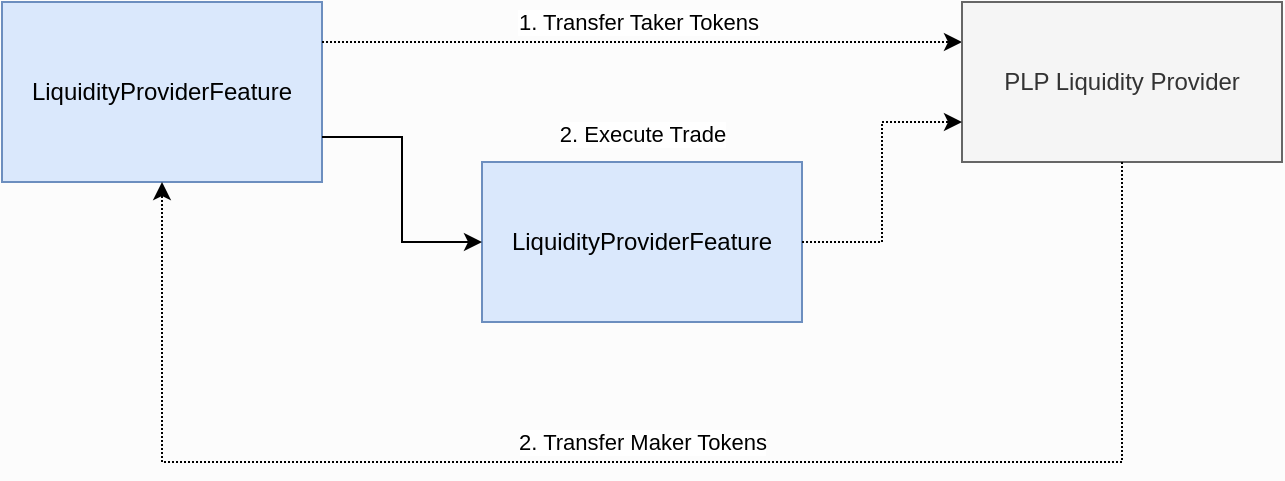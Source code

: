 <mxfile version="13.10.4" type="device"><diagram id="3GC5muPaEtQo6cA30gfC" name="Page-1"><mxGraphModel dx="1143" dy="1101" grid="0" gridSize="10" guides="1" tooltips="1" connect="1" arrows="1" fold="1" page="1" pageScale="1" pageWidth="850" pageHeight="1100" background="#fcfcfc" math="0" shadow="0"><root><mxCell id="0"/><mxCell id="1" parent="0"/><mxCell id="dTVXV1li0LxFA5gRgYk7-1" value="LiquidityProviderFeature" style="rounded=0;whiteSpace=wrap;html=1;fillColor=#dae8fc;strokeColor=#6c8ebf;" vertex="1" parent="1"><mxGeometry x="160" y="320" width="160" height="90" as="geometry"/></mxCell><mxCell id="dTVXV1li0LxFA5gRgYk7-2" value="" style="endArrow=classic;html=1;entryX=0;entryY=0.25;entryDx=0;entryDy=0;dashed=1;dashPattern=1 1;" edge="1" parent="1" target="dTVXV1li0LxFA5gRgYk7-3"><mxGeometry width="50" height="50" relative="1" as="geometry"><mxPoint x="320" y="340" as="sourcePoint"/><mxPoint x="600" y="343" as="targetPoint"/></mxGeometry></mxCell><mxCell id="dTVXV1li0LxFA5gRgYk7-4" value="1. Transfer Taker Tokens" style="edgeLabel;html=1;align=center;verticalAlign=middle;resizable=0;points=[];" vertex="1" connectable="0" parent="dTVXV1li0LxFA5gRgYk7-2"><mxGeometry x="-0.107" y="1" relative="1" as="geometry"><mxPoint x="15" y="-9" as="offset"/></mxGeometry></mxCell><mxCell id="dTVXV1li0LxFA5gRgYk7-3" value="PLP Liquidity Provider" style="rounded=0;whiteSpace=wrap;html=1;fillColor=#f5f5f5;strokeColor=#666666;fontColor=#333333;" vertex="1" parent="1"><mxGeometry x="640" y="320" width="160" height="80" as="geometry"/></mxCell><mxCell id="dTVXV1li0LxFA5gRgYk7-5" value="LiquidityProviderFeature" style="rounded=0;whiteSpace=wrap;html=1;fillColor=#dae8fc;strokeColor=#6c8ebf;" vertex="1" parent="1"><mxGeometry x="400" y="400" width="160" height="80" as="geometry"/></mxCell><mxCell id="dTVXV1li0LxFA5gRgYk7-6" value="" style="endArrow=classic;html=1;exitX=1;exitY=0.75;exitDx=0;exitDy=0;edgeStyle=orthogonalEdgeStyle;rounded=0;" edge="1" parent="1" source="dTVXV1li0LxFA5gRgYk7-1" target="dTVXV1li0LxFA5gRgYk7-5"><mxGeometry width="50" height="50" relative="1" as="geometry"><mxPoint x="400" y="580" as="sourcePoint"/><mxPoint x="450" y="530" as="targetPoint"/><Array as="points"><mxPoint x="360" y="388"/><mxPoint x="360" y="440"/></Array></mxGeometry></mxCell><mxCell id="dTVXV1li0LxFA5gRgYk7-7" value="" style="endArrow=classic;html=1;dashed=1;dashPattern=1 1;entryX=0;entryY=0.75;entryDx=0;entryDy=0;exitX=1;exitY=0.5;exitDx=0;exitDy=0;edgeStyle=orthogonalEdgeStyle;rounded=0;" edge="1" parent="1" source="dTVXV1li0LxFA5gRgYk7-5" target="dTVXV1li0LxFA5gRgYk7-3"><mxGeometry width="50" height="50" relative="1" as="geometry"><mxPoint x="400" y="580" as="sourcePoint"/><mxPoint x="450" y="530" as="targetPoint"/><Array as="points"><mxPoint x="560" y="440"/><mxPoint x="600" y="440"/><mxPoint x="600" y="380"/></Array></mxGeometry></mxCell><mxCell id="dTVXV1li0LxFA5gRgYk7-8" value="2. Execute Trade" style="edgeLabel;html=1;align=center;verticalAlign=middle;resizable=0;points=[];" vertex="1" connectable="0" parent="1"><mxGeometry x="480" y="376" as="geometry"><mxPoint y="10" as="offset"/></mxGeometry></mxCell><mxCell id="dTVXV1li0LxFA5gRgYk7-9" value="" style="endArrow=classic;html=1;dashed=1;dashPattern=1 1;entryX=0.5;entryY=1;entryDx=0;entryDy=0;edgeStyle=orthogonalEdgeStyle;exitX=0.5;exitY=1;exitDx=0;exitDy=0;rounded=0;" edge="1" parent="1" source="dTVXV1li0LxFA5gRgYk7-3" target="dTVXV1li0LxFA5gRgYk7-1"><mxGeometry width="50" height="50" relative="1" as="geometry"><mxPoint x="720" y="440" as="sourcePoint"/><mxPoint x="450" y="530" as="targetPoint"/><Array as="points"><mxPoint x="720" y="550"/><mxPoint x="240" y="550"/></Array></mxGeometry></mxCell><mxCell id="dTVXV1li0LxFA5gRgYk7-10" value="2. Transfer Maker Tokens" style="edgeLabel;html=1;align=center;verticalAlign=middle;resizable=0;points=[];" vertex="1" connectable="0" parent="1"><mxGeometry x="480" y="540" as="geometry"/></mxCell></root></mxGraphModel></diagram></mxfile>